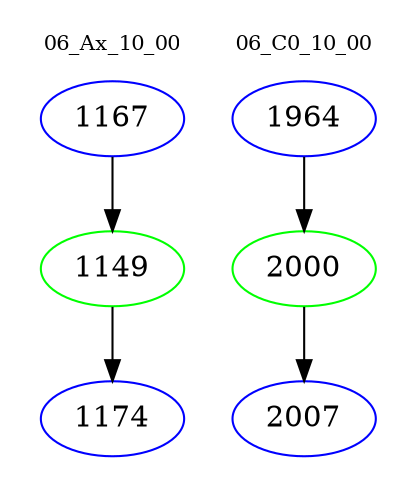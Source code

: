 digraph{
subgraph cluster_0 {
color = white
label = "06_Ax_10_00";
fontsize=10;
T0_1167 [label="1167", color="blue"]
T0_1167 -> T0_1149 [color="black"]
T0_1149 [label="1149", color="green"]
T0_1149 -> T0_1174 [color="black"]
T0_1174 [label="1174", color="blue"]
}
subgraph cluster_1 {
color = white
label = "06_C0_10_00";
fontsize=10;
T1_1964 [label="1964", color="blue"]
T1_1964 -> T1_2000 [color="black"]
T1_2000 [label="2000", color="green"]
T1_2000 -> T1_2007 [color="black"]
T1_2007 [label="2007", color="blue"]
}
}
